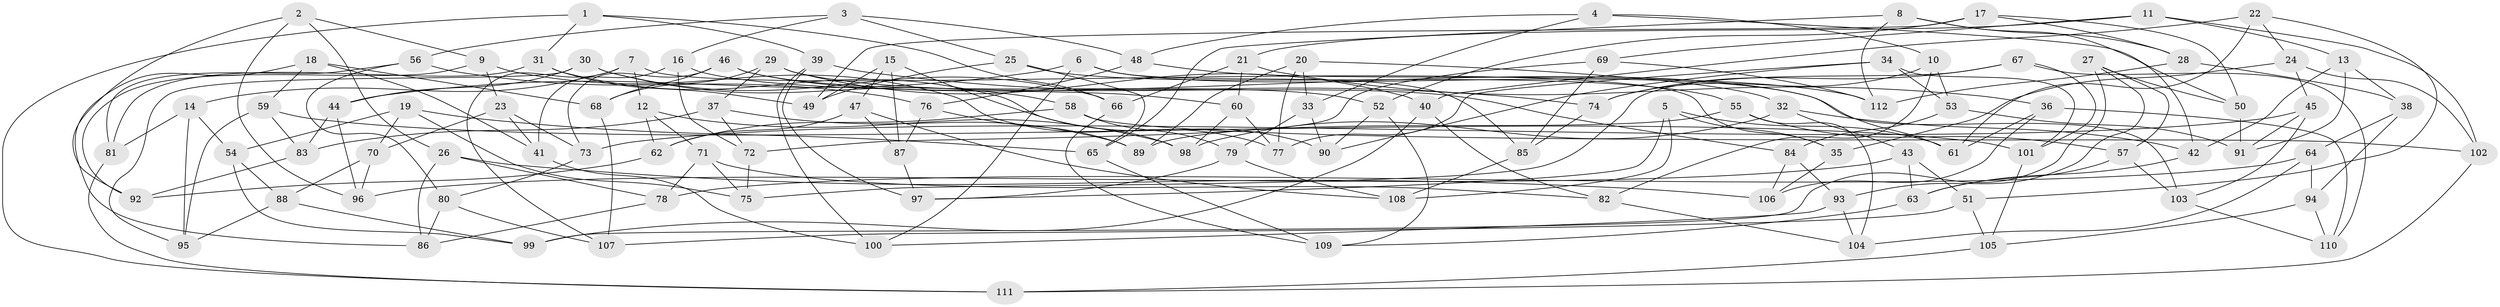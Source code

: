 // coarse degree distribution, {6: 0.6060606060606061, 5: 0.09090909090909091, 4: 0.2727272727272727, 3: 0.030303030303030304}
// Generated by graph-tools (version 1.1) at 2025/42/03/06/25 10:42:16]
// undirected, 112 vertices, 224 edges
graph export_dot {
graph [start="1"]
  node [color=gray90,style=filled];
  1;
  2;
  3;
  4;
  5;
  6;
  7;
  8;
  9;
  10;
  11;
  12;
  13;
  14;
  15;
  16;
  17;
  18;
  19;
  20;
  21;
  22;
  23;
  24;
  25;
  26;
  27;
  28;
  29;
  30;
  31;
  32;
  33;
  34;
  35;
  36;
  37;
  38;
  39;
  40;
  41;
  42;
  43;
  44;
  45;
  46;
  47;
  48;
  49;
  50;
  51;
  52;
  53;
  54;
  55;
  56;
  57;
  58;
  59;
  60;
  61;
  62;
  63;
  64;
  65;
  66;
  67;
  68;
  69;
  70;
  71;
  72;
  73;
  74;
  75;
  76;
  77;
  78;
  79;
  80;
  81;
  82;
  83;
  84;
  85;
  86;
  87;
  88;
  89;
  90;
  91;
  92;
  93;
  94;
  95;
  96;
  97;
  98;
  99;
  100;
  101;
  102;
  103;
  104;
  105;
  106;
  107;
  108;
  109;
  110;
  111;
  112;
  1 -- 66;
  1 -- 39;
  1 -- 111;
  1 -- 31;
  2 -- 92;
  2 -- 9;
  2 -- 26;
  2 -- 96;
  3 -- 25;
  3 -- 48;
  3 -- 16;
  3 -- 56;
  4 -- 48;
  4 -- 10;
  4 -- 33;
  4 -- 50;
  5 -- 35;
  5 -- 61;
  5 -- 108;
  5 -- 97;
  6 -- 100;
  6 -- 44;
  6 -- 85;
  6 -- 61;
  7 -- 14;
  7 -- 107;
  7 -- 12;
  7 -- 35;
  8 -- 112;
  8 -- 42;
  8 -- 28;
  8 -- 65;
  9 -- 77;
  9 -- 23;
  9 -- 92;
  10 -- 82;
  10 -- 74;
  10 -- 53;
  11 -- 13;
  11 -- 69;
  11 -- 21;
  11 -- 102;
  12 -- 98;
  12 -- 62;
  12 -- 71;
  13 -- 91;
  13 -- 42;
  13 -- 38;
  14 -- 54;
  14 -- 81;
  14 -- 95;
  15 -- 98;
  15 -- 47;
  15 -- 87;
  15 -- 49;
  16 -- 60;
  16 -- 41;
  16 -- 72;
  17 -- 49;
  17 -- 52;
  17 -- 50;
  17 -- 28;
  18 -- 41;
  18 -- 86;
  18 -- 59;
  18 -- 68;
  19 -- 75;
  19 -- 65;
  19 -- 70;
  19 -- 54;
  20 -- 77;
  20 -- 89;
  20 -- 33;
  20 -- 32;
  21 -- 36;
  21 -- 66;
  21 -- 60;
  22 -- 24;
  22 -- 40;
  22 -- 51;
  22 -- 61;
  23 -- 70;
  23 -- 41;
  23 -- 73;
  24 -- 35;
  24 -- 102;
  24 -- 45;
  25 -- 49;
  25 -- 65;
  25 -- 55;
  26 -- 86;
  26 -- 106;
  26 -- 78;
  27 -- 93;
  27 -- 99;
  27 -- 50;
  27 -- 57;
  28 -- 112;
  28 -- 38;
  29 -- 68;
  29 -- 40;
  29 -- 37;
  29 -- 84;
  30 -- 95;
  30 -- 44;
  30 -- 58;
  30 -- 66;
  31 -- 49;
  31 -- 90;
  31 -- 81;
  32 -- 98;
  32 -- 42;
  32 -- 43;
  33 -- 90;
  33 -- 79;
  34 -- 101;
  34 -- 77;
  34 -- 53;
  34 -- 90;
  35 -- 106;
  36 -- 110;
  36 -- 106;
  36 -- 61;
  37 -- 83;
  37 -- 72;
  37 -- 89;
  38 -- 64;
  38 -- 94;
  39 -- 74;
  39 -- 97;
  39 -- 100;
  40 -- 82;
  40 -- 99;
  41 -- 100;
  42 -- 63;
  43 -- 51;
  43 -- 96;
  43 -- 63;
  44 -- 83;
  44 -- 96;
  45 -- 73;
  45 -- 91;
  45 -- 103;
  46 -- 68;
  46 -- 103;
  46 -- 52;
  46 -- 73;
  47 -- 87;
  47 -- 108;
  47 -- 62;
  48 -- 112;
  48 -- 76;
  50 -- 91;
  51 -- 105;
  51 -- 107;
  52 -- 109;
  52 -- 90;
  53 -- 84;
  53 -- 91;
  54 -- 99;
  54 -- 88;
  55 -- 89;
  55 -- 57;
  55 -- 104;
  56 -- 76;
  56 -- 81;
  56 -- 80;
  57 -- 103;
  57 -- 63;
  58 -- 102;
  58 -- 79;
  58 -- 62;
  59 -- 95;
  59 -- 83;
  59 -- 101;
  60 -- 98;
  60 -- 77;
  62 -- 92;
  63 -- 109;
  64 -- 104;
  64 -- 78;
  64 -- 94;
  65 -- 109;
  66 -- 109;
  67 -- 75;
  67 -- 74;
  67 -- 110;
  67 -- 101;
  68 -- 107;
  69 -- 72;
  69 -- 112;
  69 -- 85;
  70 -- 96;
  70 -- 88;
  71 -- 75;
  71 -- 78;
  71 -- 82;
  72 -- 75;
  73 -- 80;
  74 -- 85;
  76 -- 87;
  76 -- 89;
  78 -- 86;
  79 -- 108;
  79 -- 97;
  80 -- 107;
  80 -- 86;
  81 -- 111;
  82 -- 104;
  83 -- 92;
  84 -- 106;
  84 -- 93;
  85 -- 108;
  87 -- 97;
  88 -- 99;
  88 -- 95;
  93 -- 100;
  93 -- 104;
  94 -- 110;
  94 -- 105;
  101 -- 105;
  102 -- 111;
  103 -- 110;
  105 -- 111;
}

